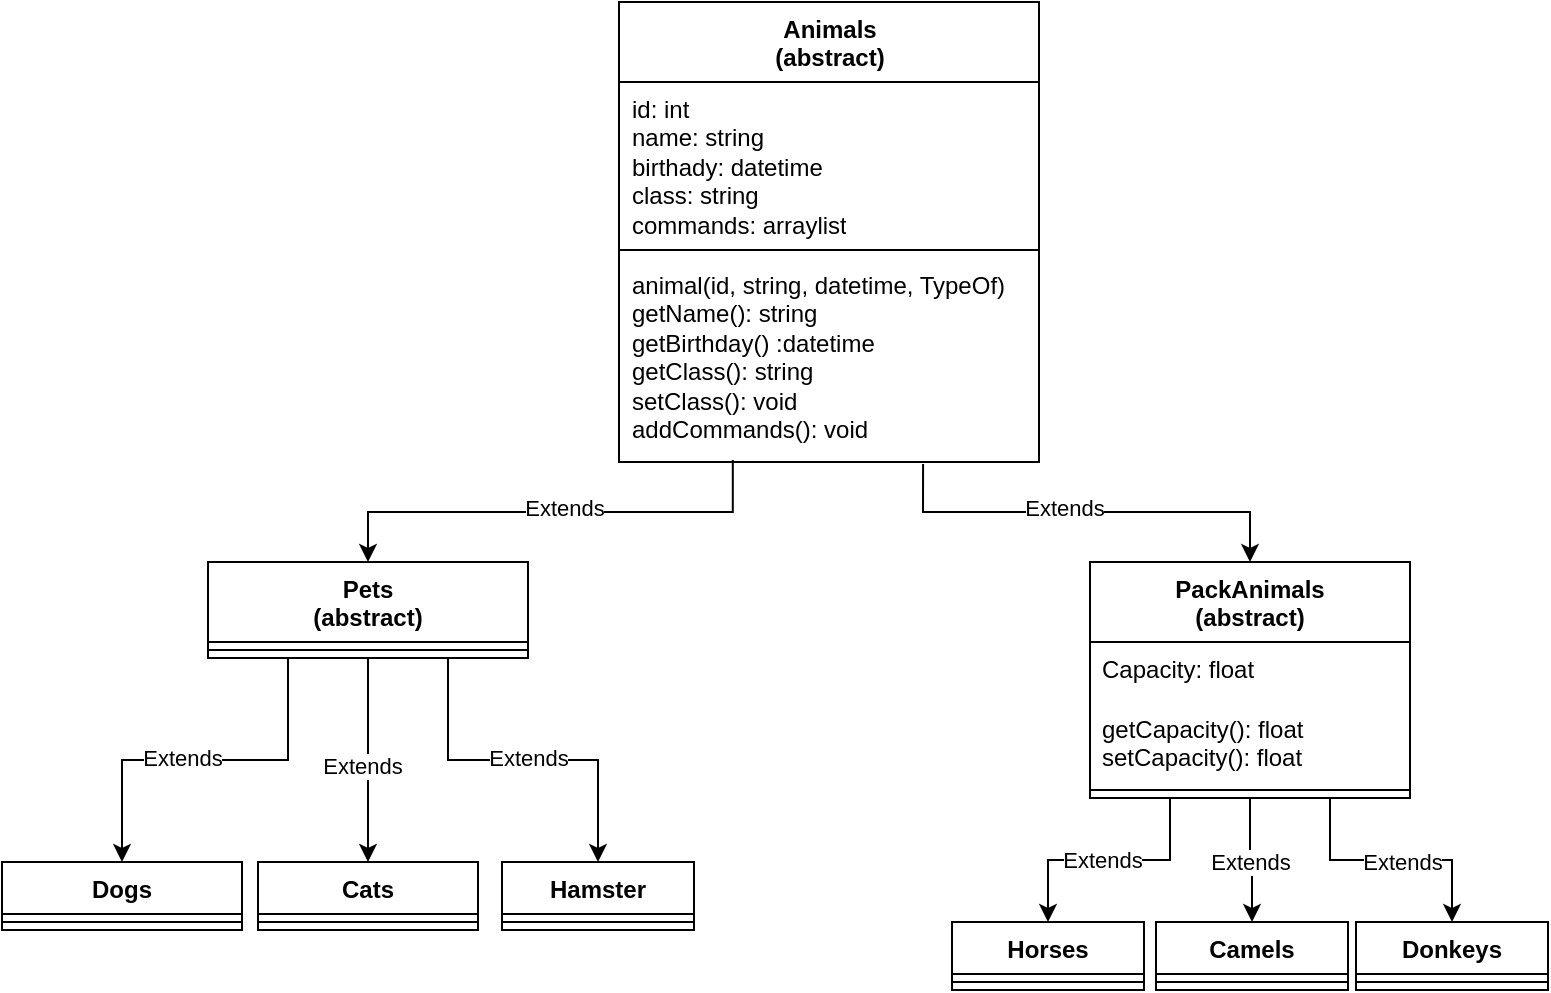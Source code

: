 <mxfile version="22.0.0" type="device">
  <diagram name="Страница 1" id="Y0DewkHzvGT5xKBXIFuD">
    <mxGraphModel dx="1395" dy="667" grid="1" gridSize="10" guides="1" tooltips="1" connect="1" arrows="1" fold="1" page="1" pageScale="1" pageWidth="827" pageHeight="1169" math="0" shadow="0">
      <root>
        <mxCell id="0" />
        <mxCell id="1" parent="0" />
        <mxCell id="t63ynqAqvGX-83WkG_3k-17" style="edgeStyle=orthogonalEdgeStyle;rounded=0;orthogonalLoop=1;jettySize=auto;html=1;exitX=0.724;exitY=1.01;exitDx=0;exitDy=0;exitPerimeter=0;entryX=0.5;entryY=0;entryDx=0;entryDy=0;" parent="1" source="t63ynqAqvGX-83WkG_3k-37" target="JCwZHBCJcjAVJVvUWBcN-5" edge="1">
          <mxGeometry relative="1" as="geometry" />
        </mxCell>
        <mxCell id="t63ynqAqvGX-83WkG_3k-18" value="Extends" style="edgeLabel;html=1;align=center;verticalAlign=middle;resizable=0;points=[];" parent="t63ynqAqvGX-83WkG_3k-17" vertex="1" connectable="0">
          <mxGeometry x="-0.112" y="2" relative="1" as="geometry">
            <mxPoint as="offset" />
          </mxGeometry>
        </mxCell>
        <mxCell id="t63ynqAqvGX-83WkG_3k-10" style="edgeStyle=orthogonalEdgeStyle;rounded=0;orthogonalLoop=1;jettySize=auto;html=1;exitX=0.271;exitY=0.99;exitDx=0;exitDy=0;exitPerimeter=0;entryX=0.5;entryY=0;entryDx=0;entryDy=0;" parent="1" source="t63ynqAqvGX-83WkG_3k-37" target="JCwZHBCJcjAVJVvUWBcN-1" edge="1">
          <mxGeometry relative="1" as="geometry">
            <mxPoint x="398.5" y="20" as="targetPoint" />
          </mxGeometry>
        </mxCell>
        <mxCell id="t63ynqAqvGX-83WkG_3k-11" value="Extends" style="edgeLabel;html=1;align=center;verticalAlign=middle;resizable=0;points=[];" parent="t63ynqAqvGX-83WkG_3k-10" vertex="1" connectable="0">
          <mxGeometry x="-0.048" y="-2" relative="1" as="geometry">
            <mxPoint as="offset" />
          </mxGeometry>
        </mxCell>
        <mxCell id="t63ynqAqvGX-83WkG_3k-34" value="Animals &lt;br&gt;(abstract)" style="swimlane;fontStyle=1;align=center;verticalAlign=top;childLayout=stackLayout;horizontal=1;startSize=40;horizontalStack=0;resizeParent=1;resizeParentMax=0;resizeLast=0;collapsible=1;marginBottom=0;whiteSpace=wrap;html=1;" parent="1" vertex="1">
          <mxGeometry x="308.5" y="20" width="210" height="230" as="geometry">
            <mxRectangle x="290" y="230" width="100" height="40" as="alternateBounds" />
          </mxGeometry>
        </mxCell>
        <mxCell id="t63ynqAqvGX-83WkG_3k-35" value="id: int&lt;br&gt;name: string&lt;br&gt;birthady: datetime&lt;br&gt;class: string&lt;br&gt;commands: arraylist" style="text;strokeColor=none;fillColor=none;align=left;verticalAlign=top;spacingLeft=4;spacingRight=4;overflow=hidden;rotatable=0;points=[[0,0.5],[1,0.5]];portConstraint=eastwest;whiteSpace=wrap;html=1;" parent="t63ynqAqvGX-83WkG_3k-34" vertex="1">
          <mxGeometry y="40" width="210" height="80" as="geometry" />
        </mxCell>
        <mxCell id="t63ynqAqvGX-83WkG_3k-36" value="" style="line;strokeWidth=1;fillColor=none;align=left;verticalAlign=middle;spacingTop=-1;spacingLeft=3;spacingRight=3;rotatable=0;labelPosition=right;points=[];portConstraint=eastwest;strokeColor=inherit;" parent="t63ynqAqvGX-83WkG_3k-34" vertex="1">
          <mxGeometry y="120" width="210" height="8" as="geometry" />
        </mxCell>
        <mxCell id="t63ynqAqvGX-83WkG_3k-37" value="animal(id, string, datetime, TypeOf)&lt;br&gt;getName(): string&lt;br&gt;getBirthday() :datetime&lt;br&gt;getClass(): string&lt;br&gt;setClass(): void&lt;br&gt;addCommands(): void&lt;br&gt;" style="text;strokeColor=none;fillColor=none;align=left;verticalAlign=top;spacingLeft=4;spacingRight=4;overflow=hidden;rotatable=0;points=[[0,0.5],[1,0.5]];portConstraint=eastwest;whiteSpace=wrap;html=1;" parent="t63ynqAqvGX-83WkG_3k-34" vertex="1">
          <mxGeometry y="128" width="210" height="102" as="geometry" />
        </mxCell>
        <mxCell id="JCwZHBCJcjAVJVvUWBcN-22" style="edgeStyle=orthogonalEdgeStyle;rounded=0;orthogonalLoop=1;jettySize=auto;html=1;exitX=0.25;exitY=1;exitDx=0;exitDy=0;" edge="1" parent="1" source="JCwZHBCJcjAVJVvUWBcN-1" target="JCwZHBCJcjAVJVvUWBcN-10">
          <mxGeometry relative="1" as="geometry" />
        </mxCell>
        <mxCell id="JCwZHBCJcjAVJVvUWBcN-25" value="Extends" style="edgeLabel;html=1;align=center;verticalAlign=middle;resizable=0;points=[];" vertex="1" connectable="0" parent="JCwZHBCJcjAVJVvUWBcN-22">
          <mxGeometry x="0.124" y="-1" relative="1" as="geometry">
            <mxPoint as="offset" />
          </mxGeometry>
        </mxCell>
        <mxCell id="JCwZHBCJcjAVJVvUWBcN-23" style="edgeStyle=orthogonalEdgeStyle;rounded=0;orthogonalLoop=1;jettySize=auto;html=1;exitX=0.5;exitY=1;exitDx=0;exitDy=0;entryX=0.5;entryY=0;entryDx=0;entryDy=0;" edge="1" parent="1" source="JCwZHBCJcjAVJVvUWBcN-1" target="JCwZHBCJcjAVJVvUWBcN-14">
          <mxGeometry relative="1" as="geometry" />
        </mxCell>
        <mxCell id="JCwZHBCJcjAVJVvUWBcN-26" value="Extends" style="edgeLabel;html=1;align=center;verticalAlign=middle;resizable=0;points=[];" vertex="1" connectable="0" parent="JCwZHBCJcjAVJVvUWBcN-23">
          <mxGeometry x="0.059" y="-3" relative="1" as="geometry">
            <mxPoint as="offset" />
          </mxGeometry>
        </mxCell>
        <mxCell id="JCwZHBCJcjAVJVvUWBcN-24" style="edgeStyle=orthogonalEdgeStyle;rounded=0;orthogonalLoop=1;jettySize=auto;html=1;exitX=0.75;exitY=1;exitDx=0;exitDy=0;entryX=0.5;entryY=0;entryDx=0;entryDy=0;" edge="1" parent="1" source="JCwZHBCJcjAVJVvUWBcN-1" target="JCwZHBCJcjAVJVvUWBcN-18">
          <mxGeometry relative="1" as="geometry" />
        </mxCell>
        <mxCell id="JCwZHBCJcjAVJVvUWBcN-27" value="Extends" style="edgeLabel;html=1;align=center;verticalAlign=middle;resizable=0;points=[];" vertex="1" connectable="0" parent="JCwZHBCJcjAVJVvUWBcN-24">
          <mxGeometry x="0.186" y="-2" relative="1" as="geometry">
            <mxPoint x="-14" y="-3" as="offset" />
          </mxGeometry>
        </mxCell>
        <mxCell id="JCwZHBCJcjAVJVvUWBcN-1" value="Pets&lt;br&gt;(abstract)" style="swimlane;fontStyle=1;align=center;verticalAlign=top;childLayout=stackLayout;horizontal=1;startSize=40;horizontalStack=0;resizeParent=1;resizeParentMax=0;resizeLast=0;collapsible=1;marginBottom=0;whiteSpace=wrap;html=1;" vertex="1" parent="1">
          <mxGeometry x="103" y="300" width="160" height="48" as="geometry" />
        </mxCell>
        <mxCell id="JCwZHBCJcjAVJVvUWBcN-3" value="" style="line;strokeWidth=1;fillColor=none;align=left;verticalAlign=middle;spacingTop=-1;spacingLeft=3;spacingRight=3;rotatable=0;labelPosition=right;points=[];portConstraint=eastwest;strokeColor=inherit;" vertex="1" parent="JCwZHBCJcjAVJVvUWBcN-1">
          <mxGeometry y="40" width="160" height="8" as="geometry" />
        </mxCell>
        <mxCell id="JCwZHBCJcjAVJVvUWBcN-37" style="edgeStyle=orthogonalEdgeStyle;rounded=0;orthogonalLoop=1;jettySize=auto;html=1;exitX=0.5;exitY=1;exitDx=0;exitDy=0;entryX=0.5;entryY=0;entryDx=0;entryDy=0;" edge="1" parent="1" source="JCwZHBCJcjAVJVvUWBcN-5" target="JCwZHBCJcjAVJVvUWBcN-30">
          <mxGeometry relative="1" as="geometry" />
        </mxCell>
        <mxCell id="JCwZHBCJcjAVJVvUWBcN-40" value="Extends" style="edgeLabel;html=1;align=center;verticalAlign=middle;resizable=0;points=[];" vertex="1" connectable="0" parent="JCwZHBCJcjAVJVvUWBcN-37">
          <mxGeometry x="-0.016" y="-1" relative="1" as="geometry">
            <mxPoint as="offset" />
          </mxGeometry>
        </mxCell>
        <mxCell id="JCwZHBCJcjAVJVvUWBcN-38" style="edgeStyle=orthogonalEdgeStyle;rounded=0;orthogonalLoop=1;jettySize=auto;html=1;exitX=0.75;exitY=1;exitDx=0;exitDy=0;entryX=0.5;entryY=0;entryDx=0;entryDy=0;" edge="1" parent="1" source="JCwZHBCJcjAVJVvUWBcN-5" target="JCwZHBCJcjAVJVvUWBcN-32">
          <mxGeometry relative="1" as="geometry" />
        </mxCell>
        <mxCell id="JCwZHBCJcjAVJVvUWBcN-41" value="Extends" style="edgeLabel;html=1;align=center;verticalAlign=middle;resizable=0;points=[];" vertex="1" connectable="0" parent="JCwZHBCJcjAVJVvUWBcN-38">
          <mxGeometry x="-0.079" relative="1" as="geometry">
            <mxPoint x="10" y="1" as="offset" />
          </mxGeometry>
        </mxCell>
        <mxCell id="JCwZHBCJcjAVJVvUWBcN-5" value="PackAnimals&lt;br&gt;(abstract)" style="swimlane;fontStyle=1;align=center;verticalAlign=top;childLayout=stackLayout;horizontal=1;startSize=40;horizontalStack=0;resizeParent=1;resizeParentMax=0;resizeLast=0;collapsible=1;marginBottom=0;whiteSpace=wrap;html=1;" vertex="1" parent="1">
          <mxGeometry x="544" y="300" width="160" height="118" as="geometry" />
        </mxCell>
        <mxCell id="JCwZHBCJcjAVJVvUWBcN-6" value="Сapacity: float" style="text;strokeColor=none;fillColor=none;align=left;verticalAlign=top;spacingLeft=4;spacingRight=4;overflow=hidden;rotatable=0;points=[[0,0.5],[1,0.5]];portConstraint=eastwest;whiteSpace=wrap;html=1;" vertex="1" parent="JCwZHBCJcjAVJVvUWBcN-5">
          <mxGeometry y="40" width="160" height="30" as="geometry" />
        </mxCell>
        <mxCell id="JCwZHBCJcjAVJVvUWBcN-8" value="getСapacity(): float&lt;br&gt;setСapacity(): float" style="text;strokeColor=none;fillColor=none;align=left;verticalAlign=top;spacingLeft=4;spacingRight=4;overflow=hidden;rotatable=0;points=[[0,0.5],[1,0.5]];portConstraint=eastwest;whiteSpace=wrap;html=1;" vertex="1" parent="JCwZHBCJcjAVJVvUWBcN-5">
          <mxGeometry y="70" width="160" height="40" as="geometry" />
        </mxCell>
        <mxCell id="JCwZHBCJcjAVJVvUWBcN-7" value="" style="line;strokeWidth=1;fillColor=none;align=left;verticalAlign=middle;spacingTop=-1;spacingLeft=3;spacingRight=3;rotatable=0;labelPosition=right;points=[];portConstraint=eastwest;strokeColor=inherit;" vertex="1" parent="JCwZHBCJcjAVJVvUWBcN-5">
          <mxGeometry y="110" width="160" height="8" as="geometry" />
        </mxCell>
        <mxCell id="JCwZHBCJcjAVJVvUWBcN-10" value="Dogs" style="swimlane;fontStyle=1;align=center;verticalAlign=top;childLayout=stackLayout;horizontal=1;startSize=26;horizontalStack=0;resizeParent=1;resizeParentMax=0;resizeLast=0;collapsible=1;marginBottom=0;whiteSpace=wrap;html=1;" vertex="1" parent="1">
          <mxGeometry y="450" width="120" height="34" as="geometry" />
        </mxCell>
        <mxCell id="JCwZHBCJcjAVJVvUWBcN-12" value="" style="line;strokeWidth=1;fillColor=none;align=left;verticalAlign=middle;spacingTop=-1;spacingLeft=3;spacingRight=3;rotatable=0;labelPosition=right;points=[];portConstraint=eastwest;strokeColor=inherit;" vertex="1" parent="JCwZHBCJcjAVJVvUWBcN-10">
          <mxGeometry y="26" width="120" height="8" as="geometry" />
        </mxCell>
        <mxCell id="JCwZHBCJcjAVJVvUWBcN-14" value="Cats" style="swimlane;fontStyle=1;align=center;verticalAlign=top;childLayout=stackLayout;horizontal=1;startSize=26;horizontalStack=0;resizeParent=1;resizeParentMax=0;resizeLast=0;collapsible=1;marginBottom=0;whiteSpace=wrap;html=1;" vertex="1" parent="1">
          <mxGeometry x="128" y="450" width="110" height="34" as="geometry" />
        </mxCell>
        <mxCell id="JCwZHBCJcjAVJVvUWBcN-16" value="" style="line;strokeWidth=1;fillColor=none;align=left;verticalAlign=middle;spacingTop=-1;spacingLeft=3;spacingRight=3;rotatable=0;labelPosition=right;points=[];portConstraint=eastwest;strokeColor=inherit;" vertex="1" parent="JCwZHBCJcjAVJVvUWBcN-14">
          <mxGeometry y="26" width="110" height="8" as="geometry" />
        </mxCell>
        <mxCell id="JCwZHBCJcjAVJVvUWBcN-18" value="Hamster" style="swimlane;fontStyle=1;align=center;verticalAlign=top;childLayout=stackLayout;horizontal=1;startSize=26;horizontalStack=0;resizeParent=1;resizeParentMax=0;resizeLast=0;collapsible=1;marginBottom=0;whiteSpace=wrap;html=1;" vertex="1" parent="1">
          <mxGeometry x="250" y="450" width="96" height="34" as="geometry" />
        </mxCell>
        <mxCell id="JCwZHBCJcjAVJVvUWBcN-20" value="" style="line;strokeWidth=1;fillColor=none;align=left;verticalAlign=middle;spacingTop=-1;spacingLeft=3;spacingRight=3;rotatable=0;labelPosition=right;points=[];portConstraint=eastwest;strokeColor=inherit;" vertex="1" parent="JCwZHBCJcjAVJVvUWBcN-18">
          <mxGeometry y="26" width="96" height="8" as="geometry" />
        </mxCell>
        <mxCell id="JCwZHBCJcjAVJVvUWBcN-28" value="Horses" style="swimlane;fontStyle=1;align=center;verticalAlign=top;childLayout=stackLayout;horizontal=1;startSize=26;horizontalStack=0;resizeParent=1;resizeParentMax=0;resizeLast=0;collapsible=1;marginBottom=0;whiteSpace=wrap;html=1;" vertex="1" parent="1">
          <mxGeometry x="475" y="480" width="96" height="34" as="geometry" />
        </mxCell>
        <mxCell id="JCwZHBCJcjAVJVvUWBcN-29" value="" style="line;strokeWidth=1;fillColor=none;align=left;verticalAlign=middle;spacingTop=-1;spacingLeft=3;spacingRight=3;rotatable=0;labelPosition=right;points=[];portConstraint=eastwest;strokeColor=inherit;" vertex="1" parent="JCwZHBCJcjAVJVvUWBcN-28">
          <mxGeometry y="26" width="96" height="8" as="geometry" />
        </mxCell>
        <mxCell id="JCwZHBCJcjAVJVvUWBcN-30" value="Camels" style="swimlane;fontStyle=1;align=center;verticalAlign=top;childLayout=stackLayout;horizontal=1;startSize=26;horizontalStack=0;resizeParent=1;resizeParentMax=0;resizeLast=0;collapsible=1;marginBottom=0;whiteSpace=wrap;html=1;" vertex="1" parent="1">
          <mxGeometry x="577" y="480" width="96" height="34" as="geometry" />
        </mxCell>
        <mxCell id="JCwZHBCJcjAVJVvUWBcN-31" value="" style="line;strokeWidth=1;fillColor=none;align=left;verticalAlign=middle;spacingTop=-1;spacingLeft=3;spacingRight=3;rotatable=0;labelPosition=right;points=[];portConstraint=eastwest;strokeColor=inherit;" vertex="1" parent="JCwZHBCJcjAVJVvUWBcN-30">
          <mxGeometry y="26" width="96" height="8" as="geometry" />
        </mxCell>
        <mxCell id="JCwZHBCJcjAVJVvUWBcN-32" value="Donkeys" style="swimlane;fontStyle=1;align=center;verticalAlign=top;childLayout=stackLayout;horizontal=1;startSize=26;horizontalStack=0;resizeParent=1;resizeParentMax=0;resizeLast=0;collapsible=1;marginBottom=0;whiteSpace=wrap;html=1;" vertex="1" parent="1">
          <mxGeometry x="677" y="480" width="96" height="34" as="geometry" />
        </mxCell>
        <mxCell id="JCwZHBCJcjAVJVvUWBcN-33" value="" style="line;strokeWidth=1;fillColor=none;align=left;verticalAlign=middle;spacingTop=-1;spacingLeft=3;spacingRight=3;rotatable=0;labelPosition=right;points=[];portConstraint=eastwest;strokeColor=inherit;" vertex="1" parent="JCwZHBCJcjAVJVvUWBcN-32">
          <mxGeometry y="26" width="96" height="8" as="geometry" />
        </mxCell>
        <mxCell id="JCwZHBCJcjAVJVvUWBcN-36" style="edgeStyle=orthogonalEdgeStyle;rounded=0;orthogonalLoop=1;jettySize=auto;html=1;entryX=0.5;entryY=0;entryDx=0;entryDy=0;exitX=0.25;exitY=1;exitDx=0;exitDy=0;" edge="1" parent="1" source="JCwZHBCJcjAVJVvUWBcN-5" target="JCwZHBCJcjAVJVvUWBcN-28">
          <mxGeometry relative="1" as="geometry" />
        </mxCell>
        <mxCell id="JCwZHBCJcjAVJVvUWBcN-39" value="Extends" style="edgeLabel;html=1;align=center;verticalAlign=middle;resizable=0;points=[];" vertex="1" connectable="0" parent="JCwZHBCJcjAVJVvUWBcN-36">
          <mxGeometry x="-0.123" relative="1" as="geometry">
            <mxPoint x="-11" as="offset" />
          </mxGeometry>
        </mxCell>
      </root>
    </mxGraphModel>
  </diagram>
</mxfile>
